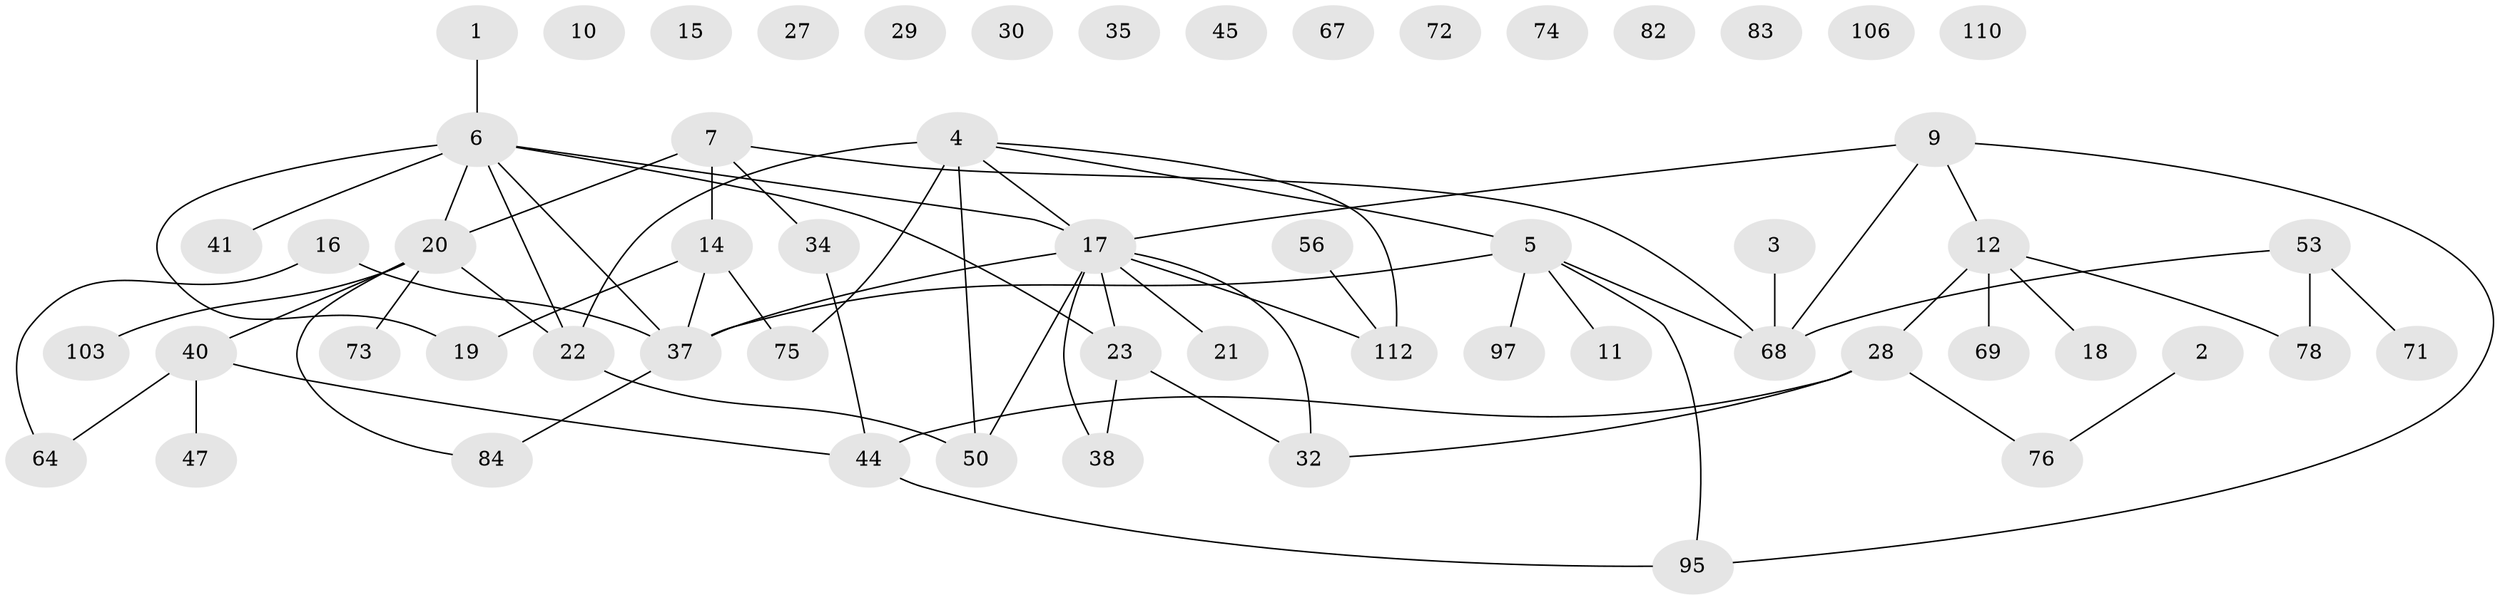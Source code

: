 // original degree distribution, {1: 0.28205128205128205, 2: 0.23931623931623933, 6: 0.017094017094017096, 3: 0.19658119658119658, 5: 0.042735042735042736, 0: 0.09401709401709402, 7: 0.008547008547008548, 4: 0.11965811965811966}
// Generated by graph-tools (version 1.1) at 2025/13/03/09/25 04:13:04]
// undirected, 58 vertices, 66 edges
graph export_dot {
graph [start="1"]
  node [color=gray90,style=filled];
  1;
  2 [super="+60"];
  3;
  4 [super="+51+66"];
  5 [super="+42+31+79"];
  6 [super="+24+52+59"];
  7 [super="+46+13+8"];
  9 [super="+104"];
  10;
  11 [super="+111"];
  12 [super="+94+36"];
  14 [super="+102"];
  15;
  16 [super="+77"];
  17 [super="+99+55+86+63"];
  18;
  19 [super="+33+90"];
  20 [super="+109+65+25+39"];
  21;
  22 [super="+70"];
  23 [super="+26"];
  27;
  28;
  29;
  30;
  32 [super="+43+89"];
  34 [super="+62"];
  35 [super="+108"];
  37 [super="+49+92"];
  38 [super="+54"];
  40 [super="+61"];
  41;
  44 [super="+91+48"];
  45 [super="+81"];
  47 [super="+96"];
  50 [super="+93"];
  53 [super="+101"];
  56;
  64;
  67;
  68 [super="+85"];
  69;
  71;
  72;
  73;
  74;
  75;
  76;
  78;
  82 [super="+100"];
  83;
  84;
  95;
  97 [super="+98"];
  103;
  106;
  110;
  112 [super="+115"];
  1 -- 6;
  2 -- 76;
  3 -- 68;
  4 -- 112;
  4 -- 22 [weight=2];
  4 -- 75;
  4 -- 17;
  4 -- 50;
  4 -- 5;
  5 -- 68;
  5 -- 37;
  5 -- 97;
  5 -- 11;
  5 -- 95;
  6 -- 17;
  6 -- 19;
  6 -- 37;
  6 -- 23;
  6 -- 20 [weight=2];
  6 -- 41;
  6 -- 22;
  7 -- 14;
  7 -- 20 [weight=2];
  7 -- 68;
  7 -- 34;
  9 -- 17;
  9 -- 68;
  9 -- 95;
  9 -- 12;
  12 -- 18;
  12 -- 69;
  12 -- 28;
  12 -- 78;
  14 -- 75;
  14 -- 19;
  14 -- 37;
  16 -- 64;
  16 -- 37;
  17 -- 32;
  17 -- 112;
  17 -- 38;
  17 -- 50;
  17 -- 37 [weight=2];
  17 -- 23;
  17 -- 21;
  20 -- 73;
  20 -- 103;
  20 -- 22;
  20 -- 40;
  20 -- 84;
  22 -- 50;
  23 -- 32;
  23 -- 38;
  28 -- 76;
  28 -- 44;
  28 -- 32;
  34 -- 44;
  37 -- 84;
  40 -- 64;
  40 -- 44;
  40 -- 47;
  44 -- 95;
  53 -- 78;
  53 -- 71;
  53 -- 68;
  56 -- 112;
}
